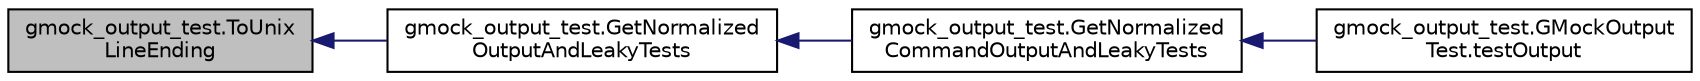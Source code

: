 digraph "gmock_output_test.ToUnixLineEnding"
{
  edge [fontname="Helvetica",fontsize="10",labelfontname="Helvetica",labelfontsize="10"];
  node [fontname="Helvetica",fontsize="10",shape=record];
  rankdir="LR";
  Node58 [label="gmock_output_test.ToUnix\lLineEnding",height=0.2,width=0.4,color="black", fillcolor="grey75", style="filled", fontcolor="black"];
  Node58 -> Node59 [dir="back",color="midnightblue",fontsize="10",style="solid",fontname="Helvetica"];
  Node59 [label="gmock_output_test.GetNormalized\lOutputAndLeakyTests",height=0.2,width=0.4,color="black", fillcolor="white", style="filled",URL="$d8/d7f/namespacegmock__output__test.html#a590ba3b918e5599eeabc2cbf597e2ce1"];
  Node59 -> Node60 [dir="back",color="midnightblue",fontsize="10",style="solid",fontname="Helvetica"];
  Node60 [label="gmock_output_test.GetNormalized\lCommandOutputAndLeakyTests",height=0.2,width=0.4,color="black", fillcolor="white", style="filled",URL="$d8/d7f/namespacegmock__output__test.html#a1796bc395fbfb8873992e3f84378e4bf"];
  Node60 -> Node61 [dir="back",color="midnightblue",fontsize="10",style="solid",fontname="Helvetica"];
  Node61 [label="gmock_output_test.GMockOutput\lTest.testOutput",height=0.2,width=0.4,color="black", fillcolor="white", style="filled",URL="$d6/d09/classgmock__output__test_1_1_g_mock_output_test.html#a661e7846690f48328fd9e0834fde9980"];
}
